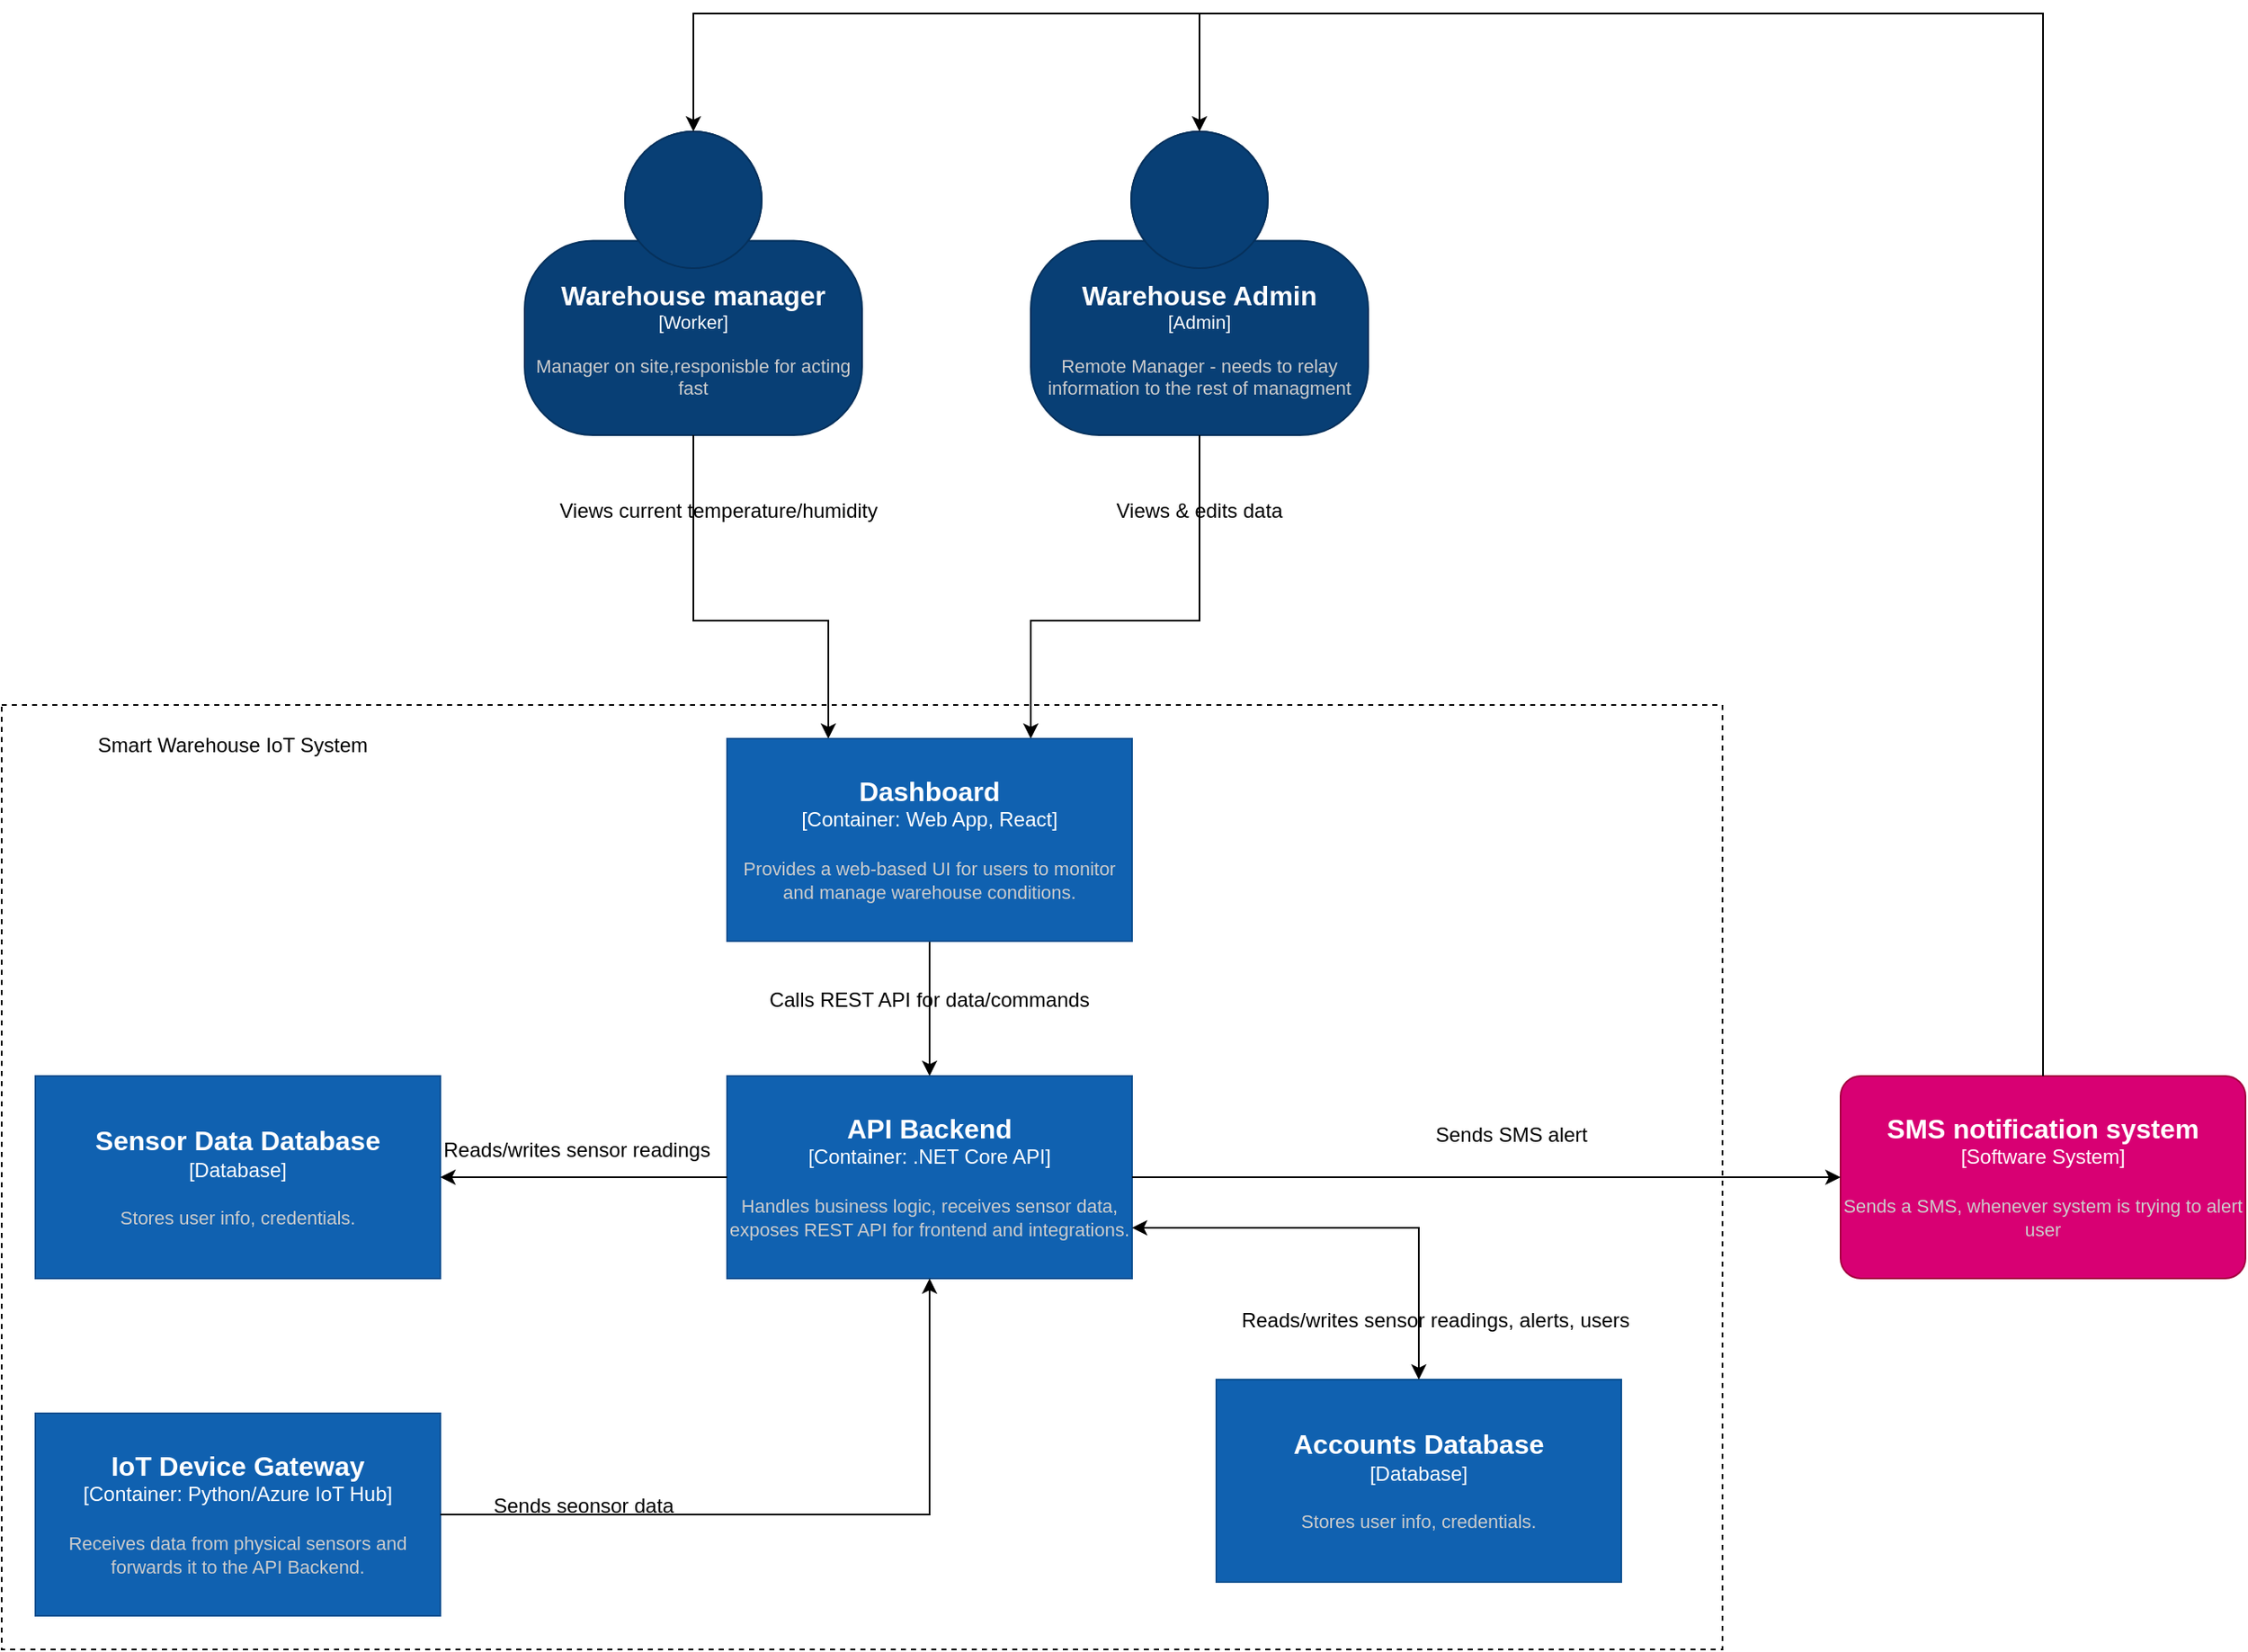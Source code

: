 <mxfile version="27.1.1">
  <diagram name="Page-1" id="Z9HuokQojh67GDFx6udh">
    <mxGraphModel dx="2296" dy="2326" grid="1" gridSize="10" guides="1" tooltips="1" connect="1" arrows="1" fold="1" page="1" pageScale="1" pageWidth="850" pageHeight="1100" math="0" shadow="0">
      <root>
        <mxCell id="0" />
        <mxCell id="1" parent="0" />
        <mxCell id="Eve3vq-cL1HhzWnAV3yX-51" value="" style="rounded=0;whiteSpace=wrap;html=1;dashed=1;fillColor=none;" vertex="1" parent="1">
          <mxGeometry x="660" y="-220" width="1020" height="560" as="geometry" />
        </mxCell>
        <object placeholders="1" c4Name="Warehouse manager" c4Type="Worker" c4Description="Manager on site,responisble for acting fast" label="&lt;font style=&quot;font-size: 16px&quot;&gt;&lt;b&gt;%c4Name%&lt;/b&gt;&lt;/font&gt;&lt;div&gt;[%c4Type%]&lt;/div&gt;&lt;br&gt;&lt;div&gt;&lt;font style=&quot;font-size: 11px&quot;&gt;&lt;font color=&quot;#cccccc&quot;&gt;%c4Description%&lt;/font&gt;&lt;/div&gt;" id="Eve3vq-cL1HhzWnAV3yX-52">
          <mxCell style="html=1;fontSize=11;dashed=0;whiteSpace=wrap;fillColor=#083F75;strokeColor=#06315C;fontColor=#ffffff;shape=mxgraph.c4.person2;align=center;metaEdit=1;points=[[0.5,0,0],[1,0.5,0],[1,0.75,0],[0.75,1,0],[0.5,1,0],[0.25,1,0],[0,0.75,0],[0,0.5,0]];resizable=0;" vertex="1" parent="1">
            <mxGeometry x="970" y="-560" width="200" height="180" as="geometry" />
          </mxCell>
        </object>
        <object placeholders="1" c4Name="Warehouse Admin" c4Type="Admin" c4Description="Remote Manager - needs to relay information to the rest of managment" label="&lt;font style=&quot;font-size: 16px&quot;&gt;&lt;b&gt;%c4Name%&lt;/b&gt;&lt;/font&gt;&lt;div&gt;[%c4Type%]&lt;/div&gt;&lt;br&gt;&lt;div&gt;&lt;font style=&quot;font-size: 11px&quot;&gt;&lt;font color=&quot;#cccccc&quot;&gt;%c4Description%&lt;/font&gt;&lt;/div&gt;" id="Eve3vq-cL1HhzWnAV3yX-53">
          <mxCell style="html=1;fontSize=11;dashed=0;whiteSpace=wrap;fillColor=#083F75;strokeColor=#06315C;fontColor=#ffffff;shape=mxgraph.c4.person2;align=center;metaEdit=1;points=[[0.5,0,0],[1,0.5,0],[1,0.75,0],[0.75,1,0],[0.5,1,0],[0.25,1,0],[0,0.75,0],[0,0.5,0]];resizable=0;" vertex="1" parent="1">
            <mxGeometry x="1270" y="-560" width="200" height="180" as="geometry" />
          </mxCell>
        </object>
        <mxCell id="Eve3vq-cL1HhzWnAV3yX-54" style="edgeStyle=orthogonalEdgeStyle;rounded=0;orthogonalLoop=1;jettySize=auto;html=1;exitX=0.5;exitY=1;exitDx=0;exitDy=0;exitPerimeter=0;entryX=0.25;entryY=0;entryDx=0;entryDy=0;entryPerimeter=0;" edge="1" parent="1" source="Eve3vq-cL1HhzWnAV3yX-52" target="Eve3vq-cL1HhzWnAV3yX-63">
          <mxGeometry relative="1" as="geometry">
            <mxPoint x="1070" y="-350" as="sourcePoint" />
            <mxPoint x="1150" y="-220" as="targetPoint" />
            <Array as="points">
              <mxPoint x="1070" y="-270" />
              <mxPoint x="1150" y="-270" />
            </Array>
          </mxGeometry>
        </mxCell>
        <mxCell id="Eve3vq-cL1HhzWnAV3yX-55" style="edgeStyle=orthogonalEdgeStyle;rounded=0;orthogonalLoop=1;jettySize=auto;html=1;exitX=0.5;exitY=1;exitDx=0;exitDy=0;exitPerimeter=0;entryX=0.75;entryY=0;entryDx=0;entryDy=0;entryPerimeter=0;" edge="1" parent="1" source="Eve3vq-cL1HhzWnAV3yX-53" target="Eve3vq-cL1HhzWnAV3yX-63">
          <mxGeometry relative="1" as="geometry">
            <mxPoint x="1270" y="-220" as="targetPoint" />
            <Array as="points">
              <mxPoint x="1370" y="-270" />
              <mxPoint x="1270" y="-270" />
            </Array>
          </mxGeometry>
        </mxCell>
        <object placeholders="1" c4Name="SMS notification system" c4Type="Software System" c4Description="Sends a SMS, whenever system is trying to alert user" label="&lt;font style=&quot;font-size: 16px&quot;&gt;&lt;b&gt;%c4Name%&lt;/b&gt;&lt;/font&gt;&lt;div&gt;[%c4Type%]&lt;/div&gt;&lt;br&gt;&lt;div&gt;&lt;font style=&quot;font-size: 11px&quot;&gt;&lt;font color=&quot;#cccccc&quot;&gt;%c4Description%&lt;/font&gt;&lt;/div&gt;" id="Eve3vq-cL1HhzWnAV3yX-58">
          <mxCell style="rounded=1;whiteSpace=wrap;html=1;labelBackgroundColor=none;fillColor=#d80073;align=center;arcSize=10;strokeColor=#A50040;metaEdit=1;resizable=0;points=[[0.25,0,0],[0.5,0,0],[0.75,0,0],[1,0.25,0],[1,0.5,0],[1,0.75,0],[0.75,1,0],[0.5,1,0],[0.25,1,0],[0,0.75,0],[0,0.5,0],[0,0.25,0]];fontColor=#ffffff;" vertex="1" parent="1">
            <mxGeometry x="1750" width="240" height="120" as="geometry" />
          </mxCell>
        </object>
        <mxCell id="Eve3vq-cL1HhzWnAV3yX-59" style="edgeStyle=orthogonalEdgeStyle;rounded=0;orthogonalLoop=1;jettySize=auto;html=1;exitX=0.5;exitY=0;exitDx=0;exitDy=0;exitPerimeter=0;entryX=0.5;entryY=0;entryDx=0;entryDy=0;entryPerimeter=0;" edge="1" parent="1" source="Eve3vq-cL1HhzWnAV3yX-58" target="Eve3vq-cL1HhzWnAV3yX-52">
          <mxGeometry relative="1" as="geometry">
            <Array as="points">
              <mxPoint x="1710" y="-630" />
              <mxPoint x="1190" y="-630" />
            </Array>
          </mxGeometry>
        </mxCell>
        <mxCell id="Eve3vq-cL1HhzWnAV3yX-60" style="edgeStyle=orthogonalEdgeStyle;rounded=0;orthogonalLoop=1;jettySize=auto;html=1;exitX=0.5;exitY=0;exitDx=0;exitDy=0;exitPerimeter=0;entryX=0.5;entryY=0;entryDx=0;entryDy=0;entryPerimeter=0;" edge="1" parent="1" source="Eve3vq-cL1HhzWnAV3yX-58" target="Eve3vq-cL1HhzWnAV3yX-53">
          <mxGeometry relative="1" as="geometry">
            <Array as="points">
              <mxPoint x="1690" y="-630" />
              <mxPoint x="1380" y="-630" />
            </Array>
          </mxGeometry>
        </mxCell>
        <mxCell id="Eve3vq-cL1HhzWnAV3yX-62" style="edgeStyle=orthogonalEdgeStyle;rounded=0;orthogonalLoop=1;jettySize=auto;html=1;exitX=0.5;exitY=1;exitDx=0;exitDy=0;exitPerimeter=0;" edge="1" parent="1" source="Eve3vq-cL1HhzWnAV3yX-63" target="Eve3vq-cL1HhzWnAV3yX-64">
          <mxGeometry relative="1" as="geometry" />
        </mxCell>
        <object placeholders="1" c4Name="Dashboard" c4Type="Container: Web App, React" c4Description="Provides a web-based UI for users to monitor and manage warehouse conditions." label="&lt;font style=&quot;font-size: 16px&quot;&gt;&lt;b&gt;%c4Name%&lt;/b&gt;&lt;/font&gt;&lt;div&gt;[%c4Type%]&lt;/div&gt;&lt;br&gt;&lt;div&gt;&lt;font style=&quot;font-size: 11px&quot;&gt;&lt;font color=&quot;#cccccc&quot;&gt;%c4Description%&lt;/font&gt;&lt;/div&gt;" id="Eve3vq-cL1HhzWnAV3yX-63">
          <mxCell style="rounded=1;whiteSpace=wrap;html=1;labelBackgroundColor=none;fillColor=#1061B0;fontColor=#ffffff;align=center;arcSize=0;strokeColor=#0D5091;metaEdit=1;resizable=0;points=[[0.25,0,0],[0.5,0,0],[0.75,0,0],[1,0.25,0],[1,0.5,0],[1,0.75,0],[0.75,1,0],[0.5,1,0],[0.25,1,0],[0,0.75,0],[0,0.5,0],[0,0.25,0]];imageWidth=200;" vertex="1" parent="1">
            <mxGeometry x="1090" y="-200" width="240" height="120" as="geometry" />
          </mxCell>
        </object>
        <object placeholders="1" c4Name="API Backend" c4Type="Container: .NET Core API" c4Description="Handles business logic, receives sensor data, exposes REST API for frontend and integrations." label="&lt;font style=&quot;font-size: 16px&quot;&gt;&lt;b&gt;%c4Name%&lt;/b&gt;&lt;/font&gt;&lt;div&gt;[%c4Type%]&lt;/div&gt;&lt;br&gt;&lt;div&gt;&lt;font style=&quot;font-size: 11px&quot;&gt;&lt;font color=&quot;#cccccc&quot;&gt;%c4Description%&lt;/font&gt;&lt;/div&gt;" id="Eve3vq-cL1HhzWnAV3yX-64">
          <mxCell style="rounded=1;whiteSpace=wrap;html=1;labelBackgroundColor=none;fillColor=#1061B0;fontColor=#ffffff;align=center;arcSize=0;strokeColor=#0D5091;metaEdit=1;resizable=0;points=[[0.25,0,0],[0.5,0,0],[0.75,0,0],[1,0.25,0],[1,0.5,0],[1,0.75,0],[0.75,1,0],[0.5,1,0],[0.25,1,0],[0,0.75,0],[0,0.5,0],[0,0.25,0]];imageWidth=200;" vertex="1" parent="1">
            <mxGeometry x="1090" width="240" height="120" as="geometry" />
          </mxCell>
        </object>
        <object placeholders="1" c4Name="IoT Device Gateway" c4Type="Container: Python/Azure IoT Hub" c4Description="Receives data from physical sensors and forwards it to the API Backend." label="&lt;font style=&quot;font-size: 16px&quot;&gt;&lt;b&gt;%c4Name%&lt;/b&gt;&lt;/font&gt;&lt;div&gt;[%c4Type%]&lt;/div&gt;&lt;br&gt;&lt;div&gt;&lt;font style=&quot;font-size: 11px&quot;&gt;&lt;font color=&quot;#cccccc&quot;&gt;%c4Description%&lt;/font&gt;&lt;/div&gt;" id="Eve3vq-cL1HhzWnAV3yX-65">
          <mxCell style="rounded=1;whiteSpace=wrap;html=1;labelBackgroundColor=none;fillColor=#1061B0;fontColor=#ffffff;align=center;arcSize=0;strokeColor=#0D5091;metaEdit=1;resizable=0;points=[[0.25,0,0],[0.5,0,0],[0.75,0,0],[1,0.25,0],[1,0.5,0],[1,0.75,0],[0.75,1,0],[0.5,1,0],[0.25,1,0],[0,0.75,0],[0,0.5,0],[0,0.25,0]];imageWidth=200;" vertex="1" parent="1">
            <mxGeometry x="680" y="200" width="240" height="120" as="geometry" />
          </mxCell>
        </object>
        <object placeholders="1" c4Name="Accounts Database" c4Type="Database" c4Description="Stores user info, credentials." label="&lt;font style=&quot;font-size: 16px&quot;&gt;&lt;b&gt;%c4Name%&lt;/b&gt;&lt;/font&gt;&lt;div&gt;[%c4Type%]&lt;/div&gt;&lt;br&gt;&lt;div&gt;&lt;font style=&quot;font-size: 11px&quot;&gt;&lt;font color=&quot;#cccccc&quot;&gt;%c4Description%&lt;/font&gt;&lt;/div&gt;" id="Eve3vq-cL1HhzWnAV3yX-66">
          <mxCell style="rounded=1;whiteSpace=wrap;html=1;labelBackgroundColor=none;fillColor=#1061B0;fontColor=#ffffff;align=center;arcSize=0;strokeColor=#0D5091;metaEdit=1;resizable=0;points=[[0.25,0,0],[0.5,0,0],[0.75,0,0],[1,0.25,0],[1,0.5,0],[1,0.75,0],[0.75,1,0],[0.5,1,0],[0.25,1,0],[0,0.75,0],[0,0.5,0],[0,0.25,0]];imageWidth=200;" vertex="1" parent="1">
            <mxGeometry x="1380" y="180" width="240" height="120" as="geometry" />
          </mxCell>
        </object>
        <mxCell id="Eve3vq-cL1HhzWnAV3yX-67" style="edgeStyle=orthogonalEdgeStyle;rounded=0;orthogonalLoop=1;jettySize=auto;html=1;exitX=0.5;exitY=0;exitDx=0;exitDy=0;exitPerimeter=0;entryX=0.5;entryY=0;entryDx=0;entryDy=0;entryPerimeter=0;" edge="1" parent="1" source="Eve3vq-cL1HhzWnAV3yX-65" target="Eve3vq-cL1HhzWnAV3yX-65">
          <mxGeometry relative="1" as="geometry" />
        </mxCell>
        <mxCell id="Eve3vq-cL1HhzWnAV3yX-68" style="edgeStyle=orthogonalEdgeStyle;rounded=0;orthogonalLoop=1;jettySize=auto;html=1;exitX=1;exitY=0.5;exitDx=0;exitDy=0;exitPerimeter=0;entryX=0.5;entryY=1;entryDx=0;entryDy=0;entryPerimeter=0;" edge="1" parent="1" source="Eve3vq-cL1HhzWnAV3yX-65" target="Eve3vq-cL1HhzWnAV3yX-64">
          <mxGeometry relative="1" as="geometry">
            <Array as="points">
              <mxPoint x="1210" y="260" />
            </Array>
          </mxGeometry>
        </mxCell>
        <mxCell id="Eve3vq-cL1HhzWnAV3yX-70" value="Calls REST API for data/commands" style="text;html=1;align=center;verticalAlign=middle;whiteSpace=wrap;rounded=0;" vertex="1" parent="1">
          <mxGeometry x="1110" y="-60" width="200" height="30" as="geometry" />
        </mxCell>
        <mxCell id="Eve3vq-cL1HhzWnAV3yX-71" value="" style="endArrow=classic;startArrow=classic;html=1;rounded=0;entryX=0.5;entryY=0;entryDx=0;entryDy=0;entryPerimeter=0;exitX=1;exitY=0.75;exitDx=0;exitDy=0;exitPerimeter=0;" edge="1" parent="1" source="Eve3vq-cL1HhzWnAV3yX-64" target="Eve3vq-cL1HhzWnAV3yX-66">
          <mxGeometry width="50" height="50" relative="1" as="geometry">
            <mxPoint x="1670" y="95" as="sourcePoint" />
            <mxPoint x="1400" y="215" as="targetPoint" />
            <Array as="points">
              <mxPoint x="1500" y="90" />
            </Array>
          </mxGeometry>
        </mxCell>
        <mxCell id="Eve3vq-cL1HhzWnAV3yX-72" value="Reads/writes sensor readings, alerts, users" style="text;html=1;align=center;verticalAlign=middle;whiteSpace=wrap;rounded=0;" vertex="1" parent="1">
          <mxGeometry x="1380" y="130" width="260" height="30" as="geometry" />
        </mxCell>
        <mxCell id="Eve3vq-cL1HhzWnAV3yX-73" value="Sends seonsor data" style="text;html=1;align=center;verticalAlign=middle;whiteSpace=wrap;rounded=0;" vertex="1" parent="1">
          <mxGeometry x="940" y="240" width="130" height="30" as="geometry" />
        </mxCell>
        <mxCell id="Eve3vq-cL1HhzWnAV3yX-74" value="Sends SMS alert" style="text;html=1;align=center;verticalAlign=middle;whiteSpace=wrap;rounded=0;" vertex="1" parent="1">
          <mxGeometry x="1490" y="20" width="130" height="30" as="geometry" />
        </mxCell>
        <mxCell id="Eve3vq-cL1HhzWnAV3yX-76" value="Views current temperature/humidity" style="text;html=1;align=center;verticalAlign=middle;whiteSpace=wrap;rounded=0;" vertex="1" parent="1">
          <mxGeometry x="970" y="-350" width="230" height="30" as="geometry" />
        </mxCell>
        <mxCell id="Eve3vq-cL1HhzWnAV3yX-77" value="Views &amp;amp; edits data" style="text;html=1;align=center;verticalAlign=middle;whiteSpace=wrap;rounded=0;" vertex="1" parent="1">
          <mxGeometry x="1290" y="-350" width="160" height="30" as="geometry" />
        </mxCell>
        <mxCell id="Eve3vq-cL1HhzWnAV3yX-79" value="" style="endArrow=classic;html=1;rounded=0;entryX=0;entryY=0.5;entryDx=0;entryDy=0;entryPerimeter=0;exitX=1;exitY=0.5;exitDx=0;exitDy=0;exitPerimeter=0;" edge="1" parent="1" source="Eve3vq-cL1HhzWnAV3yX-64" target="Eve3vq-cL1HhzWnAV3yX-58">
          <mxGeometry width="50" height="50" relative="1" as="geometry">
            <mxPoint x="1590" y="30" as="sourcePoint" />
            <mxPoint x="1640" y="-20" as="targetPoint" />
          </mxGeometry>
        </mxCell>
        <mxCell id="Eve3vq-cL1HhzWnAV3yX-81" value="Smart Warehouse IoT System" style="text;whiteSpace=wrap;" vertex="1" parent="1">
          <mxGeometry x="715" y="-210" width="190" height="40" as="geometry" />
        </mxCell>
        <object placeholders="1" c4Name="Sensor Data Database" c4Type="Database" c4Description="Stores user info, credentials." label="&lt;font style=&quot;font-size: 16px&quot;&gt;&lt;b&gt;%c4Name%&lt;/b&gt;&lt;/font&gt;&lt;div&gt;[%c4Type%]&lt;/div&gt;&lt;br&gt;&lt;div&gt;&lt;font style=&quot;font-size: 11px&quot;&gt;&lt;font color=&quot;#cccccc&quot;&gt;%c4Description%&lt;/font&gt;&lt;/div&gt;" id="Eve3vq-cL1HhzWnAV3yX-82">
          <mxCell style="rounded=1;whiteSpace=wrap;html=1;labelBackgroundColor=none;fillColor=#1061B0;fontColor=#ffffff;align=center;arcSize=0;strokeColor=#0D5091;metaEdit=1;resizable=0;points=[[0.25,0,0],[0.5,0,0],[0.75,0,0],[1,0.25,0],[1,0.5,0],[1,0.75,0],[0.75,1,0],[0.5,1,0],[0.25,1,0],[0,0.75,0],[0,0.5,0],[0,0.25,0]];imageWidth=200;" vertex="1" parent="1">
            <mxGeometry x="680" width="240" height="120" as="geometry" />
          </mxCell>
        </object>
        <mxCell id="Eve3vq-cL1HhzWnAV3yX-84" value="" style="endArrow=classic;html=1;rounded=0;entryX=1;entryY=0.5;entryDx=0;entryDy=0;entryPerimeter=0;exitX=0;exitY=0.5;exitDx=0;exitDy=0;exitPerimeter=0;" edge="1" parent="1" source="Eve3vq-cL1HhzWnAV3yX-64" target="Eve3vq-cL1HhzWnAV3yX-82">
          <mxGeometry width="50" height="50" relative="1" as="geometry">
            <mxPoint x="1440" y="-20" as="sourcePoint" />
            <mxPoint x="1490" y="-70" as="targetPoint" />
          </mxGeometry>
        </mxCell>
        <mxCell id="Eve3vq-cL1HhzWnAV3yX-85" value="Reads/writes sensor readings" style="text;whiteSpace=wrap;html=1;" vertex="1" parent="1">
          <mxGeometry x="920" y="30" width="180" height="40" as="geometry" />
        </mxCell>
      </root>
    </mxGraphModel>
  </diagram>
</mxfile>
